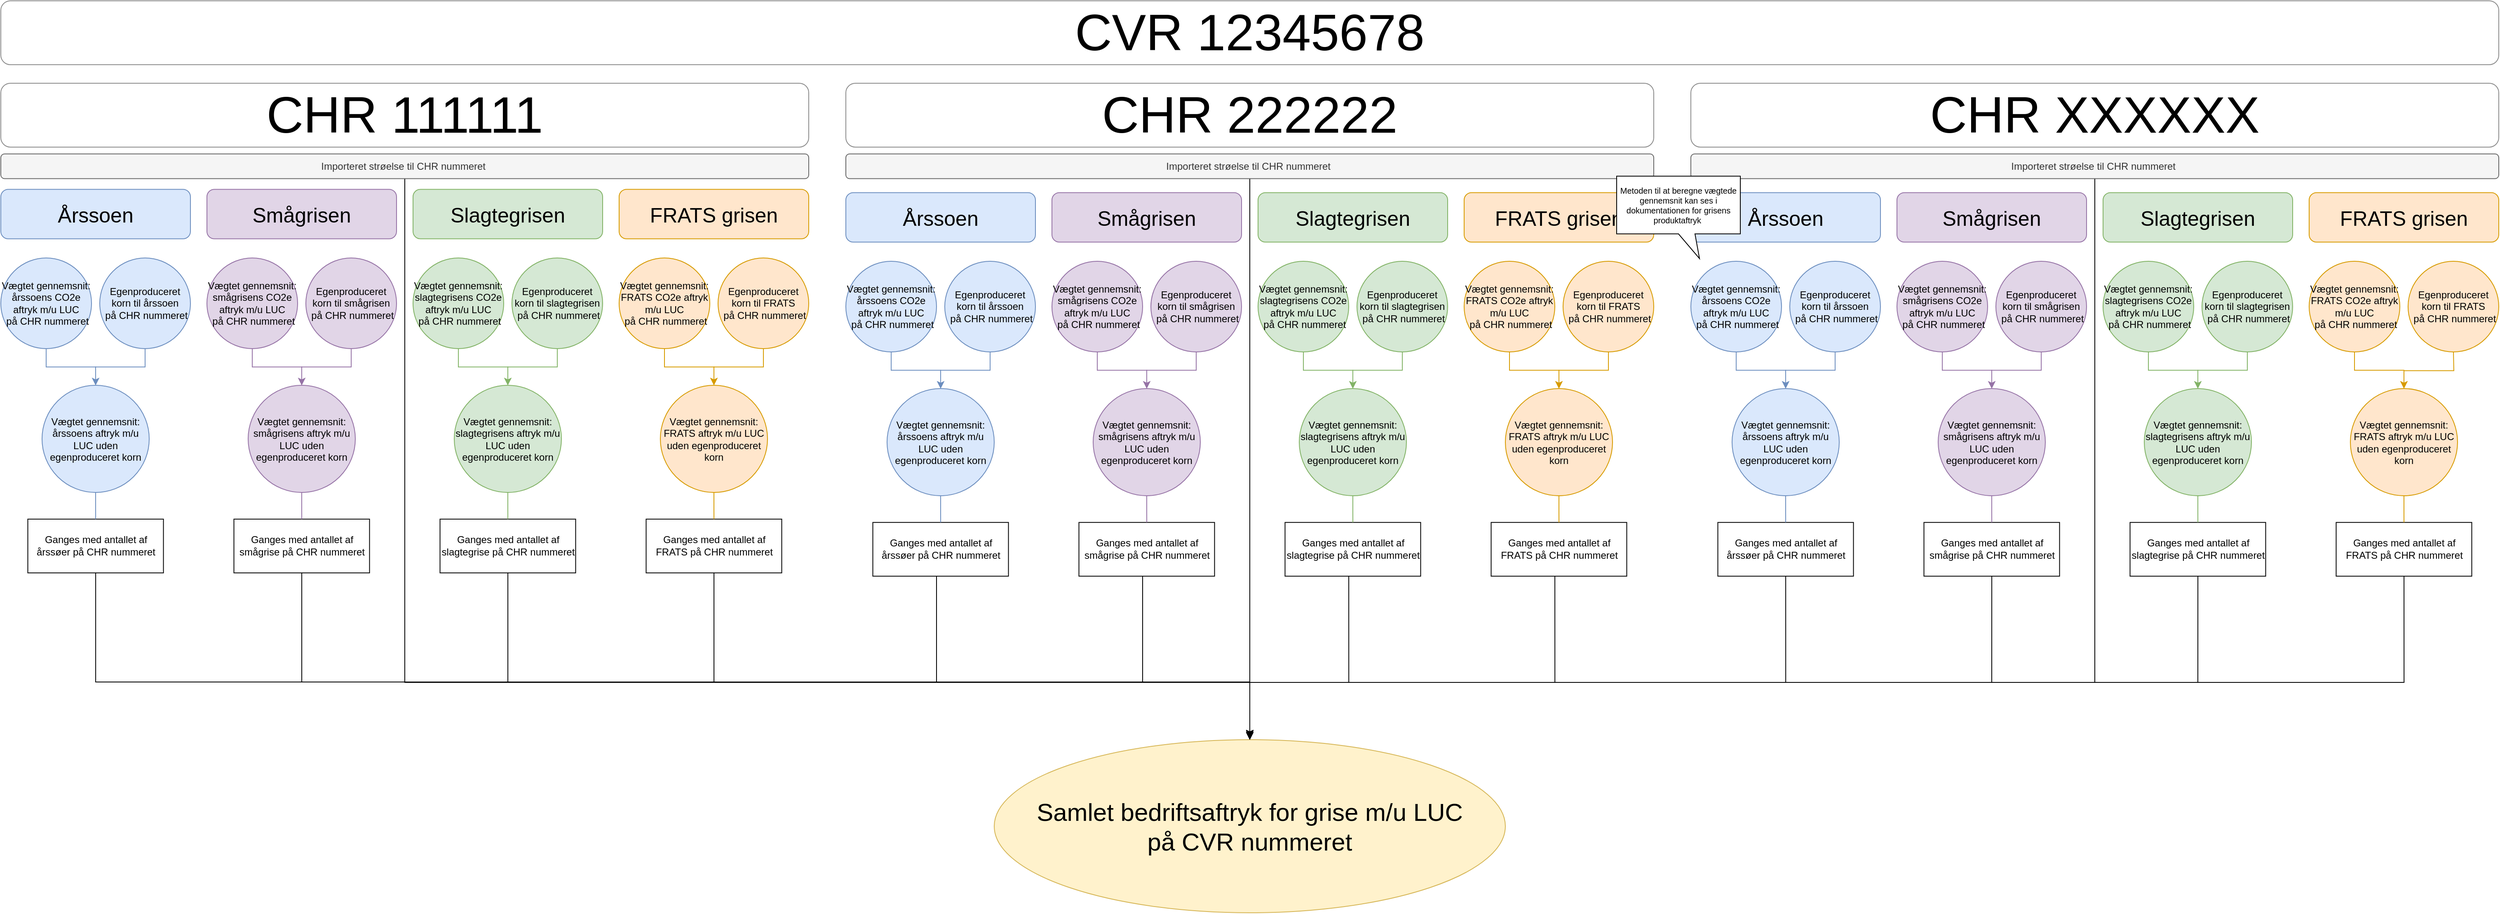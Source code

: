 <mxfile version="20.8.14" type="github">
  <diagram id="GUWWXrYv7TFzIVzRqDlY" name="Page-1">
    <mxGraphModel dx="1356" dy="1568" grid="1" gridSize="10" guides="1" tooltips="1" connect="1" arrows="1" fold="1" page="1" pageScale="1" pageWidth="827" pageHeight="1169" math="0" shadow="0">
      <root>
        <mxCell id="0" />
        <mxCell id="1" parent="0" />
        <mxCell id="mpOMUe2CQrQYa7WsvBK0-504" style="edgeStyle=orthogonalEdgeStyle;rounded=0;orthogonalLoop=1;jettySize=auto;html=1;fontSize=12;endArrow=classic;endFill=1;" parent="1" source="A_WAUtJpo3-AmnUpiRZP-756" target="A_WAUtJpo3-AmnUpiRZP-764" edge="1">
          <mxGeometry relative="1" as="geometry">
            <Array as="points">
              <mxPoint x="2755" y="886.5" />
              <mxPoint x="4155" y="886.5" />
            </Array>
          </mxGeometry>
        </mxCell>
        <mxCell id="A_WAUtJpo3-AmnUpiRZP-756" value="Ganges med antallet af årssøer på CHR nummeret" style="rounded=0;whiteSpace=wrap;shadow=0;glass=0;sketch=0;strokeColor=#000000;fontSize=12;fillColor=#FFFFFF;" parent="1" vertex="1">
          <mxGeometry x="2672.75" y="688.87" width="164.5" height="65.25" as="geometry" />
        </mxCell>
        <mxCell id="A_WAUtJpo3-AmnUpiRZP-764" value="Samlet bedriftsaftryk for grise m/u LUC&lt;br style=&quot;font-size: 30px;&quot;&gt;på CVR nummeret" style="ellipse;whiteSpace=wrap;html=1;fontSize=30;fillColor=#fff2cc;strokeColor=#d6b656;" parent="1" vertex="1">
          <mxGeometry x="3845" y="956.5" width="620" height="210" as="geometry" />
        </mxCell>
        <mxCell id="mpOMUe2CQrQYa7WsvBK0-1" value="CHR 111111" style="rounded=1;whiteSpace=wrap;html=1;shadow=0;glass=0;sketch=0;strokeColor=#808080;fontSize=62;fillColor=default;gradientColor=none;rotation=0;opacity=90;" parent="1" vertex="1">
          <mxGeometry x="2640" y="160" width="980" height="77.5" as="geometry" />
        </mxCell>
        <mxCell id="mpOMUe2CQrQYa7WsvBK0-135" value="CVR 12345678" style="rounded=1;whiteSpace=wrap;html=1;shadow=0;glass=0;sketch=0;strokeColor=#808080;fontSize=62;fillColor=default;gradientColor=none;rotation=0;opacity=90;" parent="1" vertex="1">
          <mxGeometry x="2640" y="60" width="3030" height="77.5" as="geometry" />
        </mxCell>
        <mxCell id="mpOMUe2CQrQYa7WsvBK0-138" value="Årssoen" style="rounded=1;whiteSpace=wrap;html=1;fillColor=#dae8fc;fontSize=25;strokeColor=#6c8ebf;" parent="1" vertex="1">
          <mxGeometry x="2640" y="288.75" width="230" height="60" as="geometry" />
        </mxCell>
        <mxCell id="mpOMUe2CQrQYa7WsvBK0-407" style="edgeStyle=orthogonalEdgeStyle;rounded=0;orthogonalLoop=1;jettySize=auto;html=1;fontSize=12;endArrow=classic;endFill=1;fillColor=#dae8fc;strokeColor=#6c8ebf;" parent="1" source="mpOMUe2CQrQYa7WsvBK0-353" target="mpOMUe2CQrQYa7WsvBK0-405" edge="1">
          <mxGeometry relative="1" as="geometry" />
        </mxCell>
        <mxCell id="mpOMUe2CQrQYa7WsvBK0-353" value="Vægtet gennemsnit: årssoens CO2e aftryk m/u LUC&lt;br&gt;&amp;nbsp;på CHR nummeret" style="ellipse;whiteSpace=wrap;html=1;aspect=fixed;shadow=0;fontFamily=Helvetica;fontSize=12;align=center;strokeColor=#6c8ebf;fillColor=#dae8fc;sketch=0;" parent="1" vertex="1">
          <mxGeometry x="2640" y="372" width="110" height="110" as="geometry" />
        </mxCell>
        <mxCell id="mpOMUe2CQrQYa7WsvBK0-406" style="edgeStyle=orthogonalEdgeStyle;rounded=0;orthogonalLoop=1;jettySize=auto;html=1;fontSize=12;endArrow=classic;endFill=1;fillColor=#dae8fc;strokeColor=#6c8ebf;" parent="1" source="mpOMUe2CQrQYa7WsvBK0-357" target="mpOMUe2CQrQYa7WsvBK0-405" edge="1">
          <mxGeometry relative="1" as="geometry" />
        </mxCell>
        <mxCell id="mpOMUe2CQrQYa7WsvBK0-357" value="Egenproduceret korn til årssoen&lt;br&gt;&amp;nbsp;på CHR nummeret" style="ellipse;whiteSpace=wrap;html=1;aspect=fixed;shadow=0;fontFamily=Helvetica;fontSize=12;align=center;strokeColor=#6c8ebf;fillColor=#dae8fc;sketch=0;" parent="1" vertex="1">
          <mxGeometry x="2760" y="372" width="110" height="110" as="geometry" />
        </mxCell>
        <mxCell id="mpOMUe2CQrQYa7WsvBK0-408" style="edgeStyle=orthogonalEdgeStyle;rounded=0;orthogonalLoop=1;jettySize=auto;html=1;fontSize=12;endArrow=none;endFill=0;fillColor=#dae8fc;strokeColor=#6c8ebf;" parent="1" source="mpOMUe2CQrQYa7WsvBK0-405" target="A_WAUtJpo3-AmnUpiRZP-756" edge="1">
          <mxGeometry relative="1" as="geometry" />
        </mxCell>
        <mxCell id="mpOMUe2CQrQYa7WsvBK0-405" value="Vægtet gennemsnit: årssoens aftryk m/u LUC uden egenproduceret korn" style="ellipse;whiteSpace=wrap;html=1;aspect=fixed;shadow=0;fontFamily=Helvetica;fontSize=12;align=center;strokeColor=#6c8ebf;fillColor=#dae8fc;sketch=0;" parent="1" vertex="1">
          <mxGeometry x="2690" y="526.5" width="130" height="130" as="geometry" />
        </mxCell>
        <mxCell id="mpOMUe2CQrQYa7WsvBK0-503" style="edgeStyle=orthogonalEdgeStyle;rounded=0;orthogonalLoop=1;jettySize=auto;html=1;fontSize=12;endArrow=classic;endFill=1;" parent="1" source="mpOMUe2CQrQYa7WsvBK0-412" target="A_WAUtJpo3-AmnUpiRZP-764" edge="1">
          <mxGeometry relative="1" as="geometry">
            <Array as="points">
              <mxPoint x="3005" y="886.5" />
              <mxPoint x="4155" y="886.5" />
            </Array>
          </mxGeometry>
        </mxCell>
        <mxCell id="mpOMUe2CQrQYa7WsvBK0-412" value="Ganges med antallet af smågrise på CHR nummeret" style="rounded=0;whiteSpace=wrap;shadow=0;glass=0;sketch=0;strokeColor=#000000;fontSize=12;fillColor=#FFFFFF;" parent="1" vertex="1">
          <mxGeometry x="2922.75" y="688.87" width="164.5" height="65.25" as="geometry" />
        </mxCell>
        <mxCell id="mpOMUe2CQrQYa7WsvBK0-413" value="Smågrisen" style="rounded=1;whiteSpace=wrap;html=1;fillColor=#e1d5e7;fontSize=25;strokeColor=#9673a6;" parent="1" vertex="1">
          <mxGeometry x="2890" y="288.75" width="230" height="60" as="geometry" />
        </mxCell>
        <mxCell id="mpOMUe2CQrQYa7WsvBK0-414" style="edgeStyle=orthogonalEdgeStyle;rounded=0;orthogonalLoop=1;jettySize=auto;html=1;fontSize=12;endArrow=classic;endFill=1;fillColor=#e1d5e7;strokeColor=#9673a6;" parent="1" source="mpOMUe2CQrQYa7WsvBK0-415" target="mpOMUe2CQrQYa7WsvBK0-419" edge="1">
          <mxGeometry relative="1" as="geometry" />
        </mxCell>
        <mxCell id="mpOMUe2CQrQYa7WsvBK0-415" value="Vægtet gennemsnit: smågrisens CO2e aftryk m/u LUC&lt;br&gt;&amp;nbsp;på CHR nummeret" style="ellipse;whiteSpace=wrap;html=1;aspect=fixed;shadow=0;fontFamily=Helvetica;fontSize=12;align=center;strokeColor=#9673a6;fillColor=#e1d5e7;sketch=0;" parent="1" vertex="1">
          <mxGeometry x="2890" y="372" width="110" height="110" as="geometry" />
        </mxCell>
        <mxCell id="mpOMUe2CQrQYa7WsvBK0-416" style="edgeStyle=orthogonalEdgeStyle;rounded=0;orthogonalLoop=1;jettySize=auto;html=1;fontSize=12;endArrow=classic;endFill=1;fillColor=#e1d5e7;strokeColor=#9673a6;" parent="1" source="mpOMUe2CQrQYa7WsvBK0-417" target="mpOMUe2CQrQYa7WsvBK0-419" edge="1">
          <mxGeometry relative="1" as="geometry" />
        </mxCell>
        <mxCell id="mpOMUe2CQrQYa7WsvBK0-417" value="Egenproduceret korn til smågrisen&lt;br&gt;&amp;nbsp;på CHR nummeret" style="ellipse;whiteSpace=wrap;html=1;aspect=fixed;shadow=0;fontFamily=Helvetica;fontSize=12;align=center;strokeColor=#9673a6;fillColor=#e1d5e7;sketch=0;" parent="1" vertex="1">
          <mxGeometry x="3010" y="372" width="110" height="110" as="geometry" />
        </mxCell>
        <mxCell id="mpOMUe2CQrQYa7WsvBK0-418" style="edgeStyle=orthogonalEdgeStyle;rounded=0;orthogonalLoop=1;jettySize=auto;html=1;fontSize=12;endArrow=none;endFill=0;fillColor=#e1d5e7;strokeColor=#9673a6;" parent="1" source="mpOMUe2CQrQYa7WsvBK0-419" target="mpOMUe2CQrQYa7WsvBK0-412" edge="1">
          <mxGeometry relative="1" as="geometry" />
        </mxCell>
        <mxCell id="mpOMUe2CQrQYa7WsvBK0-419" value="Vægtet gennemsnit: smågrisens aftryk m/u LUC uden egenproduceret korn" style="ellipse;whiteSpace=wrap;html=1;aspect=fixed;shadow=0;fontFamily=Helvetica;fontSize=12;align=center;strokeColor=#9673a6;fillColor=#e1d5e7;sketch=0;" parent="1" vertex="1">
          <mxGeometry x="2940" y="526.5" width="130" height="130" as="geometry" />
        </mxCell>
        <mxCell id="mpOMUe2CQrQYa7WsvBK0-505" style="edgeStyle=orthogonalEdgeStyle;rounded=0;orthogonalLoop=1;jettySize=auto;html=1;fontSize=12;endArrow=classic;endFill=1;" parent="1" source="mpOMUe2CQrQYa7WsvBK0-420" target="A_WAUtJpo3-AmnUpiRZP-764" edge="1">
          <mxGeometry relative="1" as="geometry">
            <Array as="points">
              <mxPoint x="3255" y="886.5" />
              <mxPoint x="4155" y="886.5" />
            </Array>
          </mxGeometry>
        </mxCell>
        <mxCell id="mpOMUe2CQrQYa7WsvBK0-420" value="Ganges med antallet af slagtegrise på CHR nummeret" style="rounded=0;whiteSpace=wrap;shadow=0;glass=0;sketch=0;strokeColor=#000000;fontSize=12;fillColor=#FFFFFF;" parent="1" vertex="1">
          <mxGeometry x="3172.75" y="688.87" width="164.5" height="65.25" as="geometry" />
        </mxCell>
        <mxCell id="mpOMUe2CQrQYa7WsvBK0-421" value="Slagtegrisen" style="rounded=1;whiteSpace=wrap;html=1;fillColor=#d5e8d4;fontSize=25;strokeColor=#82b366;" parent="1" vertex="1">
          <mxGeometry x="3140" y="288.75" width="230" height="60" as="geometry" />
        </mxCell>
        <mxCell id="mpOMUe2CQrQYa7WsvBK0-422" style="edgeStyle=orthogonalEdgeStyle;rounded=0;orthogonalLoop=1;jettySize=auto;html=1;fontSize=12;endArrow=classic;endFill=1;fillColor=#d5e8d4;strokeColor=#82b366;" parent="1" source="mpOMUe2CQrQYa7WsvBK0-423" target="mpOMUe2CQrQYa7WsvBK0-427" edge="1">
          <mxGeometry relative="1" as="geometry" />
        </mxCell>
        <mxCell id="mpOMUe2CQrQYa7WsvBK0-423" value="Vægtet gennemsnit: slagtegrisens CO2e aftryk m/u LUC&lt;br&gt;&amp;nbsp;på CHR nummeret" style="ellipse;whiteSpace=wrap;html=1;aspect=fixed;shadow=0;fontFamily=Helvetica;fontSize=12;align=center;strokeColor=#82b366;fillColor=#d5e8d4;sketch=0;" parent="1" vertex="1">
          <mxGeometry x="3140" y="372" width="110" height="110" as="geometry" />
        </mxCell>
        <mxCell id="mpOMUe2CQrQYa7WsvBK0-424" style="edgeStyle=orthogonalEdgeStyle;rounded=0;orthogonalLoop=1;jettySize=auto;html=1;fontSize=12;endArrow=classic;endFill=1;fillColor=#d5e8d4;strokeColor=#82b366;" parent="1" source="mpOMUe2CQrQYa7WsvBK0-425" target="mpOMUe2CQrQYa7WsvBK0-427" edge="1">
          <mxGeometry relative="1" as="geometry" />
        </mxCell>
        <mxCell id="mpOMUe2CQrQYa7WsvBK0-425" value="Egenproduceret korn til slagtegrisen&lt;br&gt;&amp;nbsp;på CHR nummeret" style="ellipse;whiteSpace=wrap;html=1;aspect=fixed;shadow=0;fontFamily=Helvetica;fontSize=12;align=center;strokeColor=#82b366;fillColor=#d5e8d4;sketch=0;" parent="1" vertex="1">
          <mxGeometry x="3260" y="372" width="110" height="110" as="geometry" />
        </mxCell>
        <mxCell id="mpOMUe2CQrQYa7WsvBK0-426" style="edgeStyle=orthogonalEdgeStyle;rounded=0;orthogonalLoop=1;jettySize=auto;html=1;fontSize=12;endArrow=none;endFill=0;fillColor=#d5e8d4;strokeColor=#82b366;" parent="1" source="mpOMUe2CQrQYa7WsvBK0-427" target="mpOMUe2CQrQYa7WsvBK0-420" edge="1">
          <mxGeometry relative="1" as="geometry" />
        </mxCell>
        <mxCell id="mpOMUe2CQrQYa7WsvBK0-427" value="Vægtet gennemsnit: slagtegrisens aftryk m/u LUC uden egenproduceret korn" style="ellipse;whiteSpace=wrap;html=1;aspect=fixed;shadow=0;fontFamily=Helvetica;fontSize=12;align=center;strokeColor=#82b366;fillColor=#d5e8d4;sketch=0;" parent="1" vertex="1">
          <mxGeometry x="3190" y="526.5" width="130" height="130" as="geometry" />
        </mxCell>
        <mxCell id="mpOMUe2CQrQYa7WsvBK0-506" style="edgeStyle=orthogonalEdgeStyle;rounded=0;orthogonalLoop=1;jettySize=auto;html=1;fontSize=12;endArrow=classic;endFill=1;" parent="1" source="mpOMUe2CQrQYa7WsvBK0-428" target="A_WAUtJpo3-AmnUpiRZP-764" edge="1">
          <mxGeometry relative="1" as="geometry">
            <Array as="points">
              <mxPoint x="3505" y="886.5" />
              <mxPoint x="4155" y="886.5" />
            </Array>
          </mxGeometry>
        </mxCell>
        <mxCell id="mpOMUe2CQrQYa7WsvBK0-428" value="Ganges med antallet af FRATS på CHR nummeret" style="rounded=0;whiteSpace=wrap;shadow=0;glass=0;sketch=0;strokeColor=#000000;fontSize=12;fillColor=#FFFFFF;" parent="1" vertex="1">
          <mxGeometry x="3422.75" y="688.87" width="164.5" height="65.25" as="geometry" />
        </mxCell>
        <mxCell id="mpOMUe2CQrQYa7WsvBK0-429" value="FRATS grisen" style="rounded=1;whiteSpace=wrap;html=1;fillColor=#ffe6cc;fontSize=25;strokeColor=#d79b00;" parent="1" vertex="1">
          <mxGeometry x="3390" y="288.75" width="230" height="60" as="geometry" />
        </mxCell>
        <mxCell id="mpOMUe2CQrQYa7WsvBK0-430" style="edgeStyle=orthogonalEdgeStyle;rounded=0;orthogonalLoop=1;jettySize=auto;html=1;fontSize=12;endArrow=classic;endFill=1;fillColor=#ffe6cc;strokeColor=#d79b00;" parent="1" source="mpOMUe2CQrQYa7WsvBK0-431" target="mpOMUe2CQrQYa7WsvBK0-435" edge="1">
          <mxGeometry relative="1" as="geometry" />
        </mxCell>
        <mxCell id="mpOMUe2CQrQYa7WsvBK0-431" value="Vægtet gennemsnit: FRATS CO2e aftryk m/u LUC&lt;br&gt;&amp;nbsp;på CHR nummeret" style="ellipse;whiteSpace=wrap;html=1;aspect=fixed;shadow=0;fontFamily=Helvetica;fontSize=12;align=center;strokeColor=#d79b00;fillColor=#ffe6cc;sketch=0;" parent="1" vertex="1">
          <mxGeometry x="3390" y="372" width="110" height="110" as="geometry" />
        </mxCell>
        <mxCell id="mpOMUe2CQrQYa7WsvBK0-432" style="edgeStyle=orthogonalEdgeStyle;rounded=0;orthogonalLoop=1;jettySize=auto;html=1;fontSize=12;endArrow=classic;endFill=1;fillColor=#ffe6cc;strokeColor=#d79b00;" parent="1" source="mpOMUe2CQrQYa7WsvBK0-433" target="mpOMUe2CQrQYa7WsvBK0-435" edge="1">
          <mxGeometry relative="1" as="geometry" />
        </mxCell>
        <mxCell id="mpOMUe2CQrQYa7WsvBK0-433" value="Egenproduceret korn til FRATS&lt;br&gt;&amp;nbsp;på CHR nummeret" style="ellipse;whiteSpace=wrap;html=1;aspect=fixed;shadow=0;fontFamily=Helvetica;fontSize=12;align=center;strokeColor=#d79b00;fillColor=#ffe6cc;sketch=0;" parent="1" vertex="1">
          <mxGeometry x="3510" y="372" width="110" height="110" as="geometry" />
        </mxCell>
        <mxCell id="mpOMUe2CQrQYa7WsvBK0-434" style="edgeStyle=orthogonalEdgeStyle;rounded=0;orthogonalLoop=1;jettySize=auto;html=1;fontSize=12;endArrow=none;endFill=0;fillColor=#ffe6cc;strokeColor=#d79b00;" parent="1" source="mpOMUe2CQrQYa7WsvBK0-435" target="mpOMUe2CQrQYa7WsvBK0-428" edge="1">
          <mxGeometry relative="1" as="geometry" />
        </mxCell>
        <mxCell id="mpOMUe2CQrQYa7WsvBK0-435" value="Vægtet gennemsnit: FRATS aftryk m/u LUC uden egenproduceret korn" style="ellipse;whiteSpace=wrap;html=1;aspect=fixed;shadow=0;fontFamily=Helvetica;fontSize=12;align=center;strokeColor=#d79b00;fillColor=#ffe6cc;sketch=0;" parent="1" vertex="1">
          <mxGeometry x="3440" y="526.5" width="130" height="130" as="geometry" />
        </mxCell>
        <mxCell id="mpOMUe2CQrQYa7WsvBK0-507" style="edgeStyle=orthogonalEdgeStyle;rounded=0;orthogonalLoop=1;jettySize=auto;html=1;fontSize=12;endArrow=classic;endFill=1;" parent="1" source="mpOMUe2CQrQYa7WsvBK0-436" target="A_WAUtJpo3-AmnUpiRZP-764" edge="1">
          <mxGeometry relative="1" as="geometry">
            <Array as="points">
              <mxPoint x="3775" y="886.5" />
              <mxPoint x="4155" y="886.5" />
            </Array>
          </mxGeometry>
        </mxCell>
        <mxCell id="mpOMUe2CQrQYa7WsvBK0-436" value="Ganges med antallet af årssøer på CHR nummeret" style="rounded=0;whiteSpace=wrap;shadow=0;glass=0;sketch=0;strokeColor=#000000;fontSize=12;fillColor=#FFFFFF;" parent="1" vertex="1">
          <mxGeometry x="3697.75" y="692.87" width="164.5" height="65.25" as="geometry" />
        </mxCell>
        <mxCell id="mpOMUe2CQrQYa7WsvBK0-437" value="CHR 222222" style="rounded=1;whiteSpace=wrap;html=1;shadow=0;glass=0;sketch=0;strokeColor=#808080;fontSize=62;fillColor=default;gradientColor=none;rotation=0;opacity=90;" parent="1" vertex="1">
          <mxGeometry x="3665" y="160" width="980" height="77.5" as="geometry" />
        </mxCell>
        <mxCell id="mpOMUe2CQrQYa7WsvBK0-438" value="Årssoen" style="rounded=1;whiteSpace=wrap;html=1;fillColor=#dae8fc;fontSize=25;strokeColor=#6c8ebf;" parent="1" vertex="1">
          <mxGeometry x="3665" y="292.75" width="230" height="60" as="geometry" />
        </mxCell>
        <mxCell id="mpOMUe2CQrQYa7WsvBK0-439" style="edgeStyle=orthogonalEdgeStyle;rounded=0;orthogonalLoop=1;jettySize=auto;html=1;fontSize=12;endArrow=classic;endFill=1;fillColor=#dae8fc;strokeColor=#6c8ebf;" parent="1" source="mpOMUe2CQrQYa7WsvBK0-440" target="mpOMUe2CQrQYa7WsvBK0-444" edge="1">
          <mxGeometry relative="1" as="geometry" />
        </mxCell>
        <mxCell id="mpOMUe2CQrQYa7WsvBK0-440" value="Vægtet gennemsnit: årssoens CO2e aftryk m/u LUC&lt;br&gt;&amp;nbsp;på CHR nummeret" style="ellipse;whiteSpace=wrap;html=1;aspect=fixed;shadow=0;fontFamily=Helvetica;fontSize=12;align=center;strokeColor=#6c8ebf;fillColor=#dae8fc;sketch=0;" parent="1" vertex="1">
          <mxGeometry x="3665" y="376" width="110" height="110" as="geometry" />
        </mxCell>
        <mxCell id="mpOMUe2CQrQYa7WsvBK0-441" style="edgeStyle=orthogonalEdgeStyle;rounded=0;orthogonalLoop=1;jettySize=auto;html=1;fontSize=12;endArrow=classic;endFill=1;fillColor=#dae8fc;strokeColor=#6c8ebf;" parent="1" source="mpOMUe2CQrQYa7WsvBK0-442" target="mpOMUe2CQrQYa7WsvBK0-444" edge="1">
          <mxGeometry relative="1" as="geometry" />
        </mxCell>
        <mxCell id="mpOMUe2CQrQYa7WsvBK0-442" value="Egenproduceret korn til årssoen&lt;br&gt;&amp;nbsp;på CHR nummeret" style="ellipse;whiteSpace=wrap;html=1;aspect=fixed;shadow=0;fontFamily=Helvetica;fontSize=12;align=center;strokeColor=#6c8ebf;fillColor=#dae8fc;sketch=0;" parent="1" vertex="1">
          <mxGeometry x="3785" y="376" width="110" height="110" as="geometry" />
        </mxCell>
        <mxCell id="mpOMUe2CQrQYa7WsvBK0-443" style="edgeStyle=orthogonalEdgeStyle;rounded=0;orthogonalLoop=1;jettySize=auto;html=1;fontSize=12;endArrow=none;endFill=0;fillColor=#dae8fc;strokeColor=#6c8ebf;" parent="1" source="mpOMUe2CQrQYa7WsvBK0-444" target="mpOMUe2CQrQYa7WsvBK0-436" edge="1">
          <mxGeometry relative="1" as="geometry" />
        </mxCell>
        <mxCell id="mpOMUe2CQrQYa7WsvBK0-444" value="Vægtet gennemsnit: årssoens aftryk m/u LUC uden egenproduceret korn" style="ellipse;whiteSpace=wrap;html=1;aspect=fixed;shadow=0;fontFamily=Helvetica;fontSize=12;align=center;strokeColor=#6c8ebf;fillColor=#dae8fc;sketch=0;" parent="1" vertex="1">
          <mxGeometry x="3715" y="530.5" width="130" height="130" as="geometry" />
        </mxCell>
        <mxCell id="mpOMUe2CQrQYa7WsvBK0-508" style="edgeStyle=orthogonalEdgeStyle;rounded=0;orthogonalLoop=1;jettySize=auto;html=1;fontSize=12;endArrow=classic;endFill=1;" parent="1" source="mpOMUe2CQrQYa7WsvBK0-445" target="A_WAUtJpo3-AmnUpiRZP-764" edge="1">
          <mxGeometry relative="1" as="geometry">
            <Array as="points">
              <mxPoint x="4025" y="886.5" />
              <mxPoint x="4155" y="886.5" />
            </Array>
          </mxGeometry>
        </mxCell>
        <mxCell id="mpOMUe2CQrQYa7WsvBK0-445" value="Ganges med antallet af smågrise på CHR nummeret" style="rounded=0;whiteSpace=wrap;shadow=0;glass=0;sketch=0;strokeColor=#000000;fontSize=12;fillColor=#FFFFFF;" parent="1" vertex="1">
          <mxGeometry x="3947.75" y="692.87" width="164.5" height="65.25" as="geometry" />
        </mxCell>
        <mxCell id="mpOMUe2CQrQYa7WsvBK0-446" value="Smågrisen" style="rounded=1;whiteSpace=wrap;html=1;fillColor=#e1d5e7;fontSize=25;strokeColor=#9673a6;" parent="1" vertex="1">
          <mxGeometry x="3915" y="292.75" width="230" height="60" as="geometry" />
        </mxCell>
        <mxCell id="mpOMUe2CQrQYa7WsvBK0-447" style="edgeStyle=orthogonalEdgeStyle;rounded=0;orthogonalLoop=1;jettySize=auto;html=1;fontSize=12;endArrow=classic;endFill=1;fillColor=#e1d5e7;strokeColor=#9673a6;" parent="1" source="mpOMUe2CQrQYa7WsvBK0-448" target="mpOMUe2CQrQYa7WsvBK0-452" edge="1">
          <mxGeometry relative="1" as="geometry" />
        </mxCell>
        <mxCell id="mpOMUe2CQrQYa7WsvBK0-448" value="Vægtet gennemsnit: smågrisens CO2e aftryk m/u LUC&lt;br&gt;&amp;nbsp;på CHR nummeret" style="ellipse;whiteSpace=wrap;html=1;aspect=fixed;shadow=0;fontFamily=Helvetica;fontSize=12;align=center;strokeColor=#9673a6;fillColor=#e1d5e7;sketch=0;" parent="1" vertex="1">
          <mxGeometry x="3915" y="376" width="110" height="110" as="geometry" />
        </mxCell>
        <mxCell id="mpOMUe2CQrQYa7WsvBK0-449" style="edgeStyle=orthogonalEdgeStyle;rounded=0;orthogonalLoop=1;jettySize=auto;html=1;fontSize=12;endArrow=classic;endFill=1;fillColor=#e1d5e7;strokeColor=#9673a6;" parent="1" source="mpOMUe2CQrQYa7WsvBK0-450" target="mpOMUe2CQrQYa7WsvBK0-452" edge="1">
          <mxGeometry relative="1" as="geometry" />
        </mxCell>
        <mxCell id="mpOMUe2CQrQYa7WsvBK0-450" value="Egenproduceret korn til smågrisen&lt;br&gt;&amp;nbsp;på CHR nummeret" style="ellipse;whiteSpace=wrap;html=1;aspect=fixed;shadow=0;fontFamily=Helvetica;fontSize=12;align=center;strokeColor=#9673a6;fillColor=#e1d5e7;sketch=0;" parent="1" vertex="1">
          <mxGeometry x="4035" y="376" width="110" height="110" as="geometry" />
        </mxCell>
        <mxCell id="mpOMUe2CQrQYa7WsvBK0-451" style="edgeStyle=orthogonalEdgeStyle;rounded=0;orthogonalLoop=1;jettySize=auto;html=1;fontSize=12;endArrow=none;endFill=0;fillColor=#e1d5e7;strokeColor=#9673a6;" parent="1" source="mpOMUe2CQrQYa7WsvBK0-452" target="mpOMUe2CQrQYa7WsvBK0-445" edge="1">
          <mxGeometry relative="1" as="geometry" />
        </mxCell>
        <mxCell id="mpOMUe2CQrQYa7WsvBK0-452" value="Vægtet gennemsnit: smågrisens aftryk m/u LUC uden egenproduceret korn" style="ellipse;whiteSpace=wrap;html=1;aspect=fixed;shadow=0;fontFamily=Helvetica;fontSize=12;align=center;strokeColor=#9673a6;fillColor=#e1d5e7;sketch=0;" parent="1" vertex="1">
          <mxGeometry x="3965" y="530.5" width="130" height="130" as="geometry" />
        </mxCell>
        <mxCell id="mpOMUe2CQrQYa7WsvBK0-509" style="edgeStyle=orthogonalEdgeStyle;rounded=0;orthogonalLoop=1;jettySize=auto;html=1;fontSize=12;endArrow=classic;endFill=1;" parent="1" edge="1">
          <mxGeometry relative="1" as="geometry">
            <mxPoint x="4275.053" y="756.12" as="sourcePoint" />
            <mxPoint x="4155" y="954.5" as="targetPoint" />
            <Array as="points">
              <mxPoint x="4275" y="887" />
              <mxPoint x="4155" y="887" />
            </Array>
          </mxGeometry>
        </mxCell>
        <mxCell id="mpOMUe2CQrQYa7WsvBK0-453" value="Ganges med antallet af slagtegrise på CHR nummeret" style="rounded=0;whiteSpace=wrap;shadow=0;glass=0;sketch=0;strokeColor=#000000;fontSize=12;fillColor=#FFFFFF;" parent="1" vertex="1">
          <mxGeometry x="4197.75" y="692.87" width="164.5" height="65.25" as="geometry" />
        </mxCell>
        <mxCell id="mpOMUe2CQrQYa7WsvBK0-454" value="Slagtegrisen" style="rounded=1;whiteSpace=wrap;html=1;fillColor=#d5e8d4;fontSize=25;strokeColor=#82b366;" parent="1" vertex="1">
          <mxGeometry x="4165" y="292.75" width="230" height="60" as="geometry" />
        </mxCell>
        <mxCell id="mpOMUe2CQrQYa7WsvBK0-455" style="edgeStyle=orthogonalEdgeStyle;rounded=0;orthogonalLoop=1;jettySize=auto;html=1;fontSize=12;endArrow=classic;endFill=1;fillColor=#d5e8d4;strokeColor=#82b366;" parent="1" source="mpOMUe2CQrQYa7WsvBK0-456" target="mpOMUe2CQrQYa7WsvBK0-460" edge="1">
          <mxGeometry relative="1" as="geometry" />
        </mxCell>
        <mxCell id="mpOMUe2CQrQYa7WsvBK0-456" value="Vægtet gennemsnit: slagtegrisens CO2e aftryk m/u LUC&lt;br&gt;&amp;nbsp;på CHR nummeret" style="ellipse;whiteSpace=wrap;html=1;aspect=fixed;shadow=0;fontFamily=Helvetica;fontSize=12;align=center;strokeColor=#82b366;fillColor=#d5e8d4;sketch=0;" parent="1" vertex="1">
          <mxGeometry x="4165" y="376" width="110" height="110" as="geometry" />
        </mxCell>
        <mxCell id="mpOMUe2CQrQYa7WsvBK0-457" style="edgeStyle=orthogonalEdgeStyle;rounded=0;orthogonalLoop=1;jettySize=auto;html=1;fontSize=12;endArrow=classic;endFill=1;fillColor=#d5e8d4;strokeColor=#82b366;" parent="1" source="mpOMUe2CQrQYa7WsvBK0-458" target="mpOMUe2CQrQYa7WsvBK0-460" edge="1">
          <mxGeometry relative="1" as="geometry" />
        </mxCell>
        <mxCell id="mpOMUe2CQrQYa7WsvBK0-458" value="Egenproduceret korn til slagtegrisen&lt;br&gt;&amp;nbsp;på CHR nummeret" style="ellipse;whiteSpace=wrap;html=1;aspect=fixed;shadow=0;fontFamily=Helvetica;fontSize=12;align=center;strokeColor=#82b366;fillColor=#d5e8d4;sketch=0;" parent="1" vertex="1">
          <mxGeometry x="4285" y="376" width="110" height="110" as="geometry" />
        </mxCell>
        <mxCell id="mpOMUe2CQrQYa7WsvBK0-459" style="edgeStyle=orthogonalEdgeStyle;rounded=0;orthogonalLoop=1;jettySize=auto;html=1;fontSize=12;endArrow=none;endFill=0;fillColor=#d5e8d4;strokeColor=#82b366;" parent="1" source="mpOMUe2CQrQYa7WsvBK0-460" target="mpOMUe2CQrQYa7WsvBK0-453" edge="1">
          <mxGeometry relative="1" as="geometry" />
        </mxCell>
        <mxCell id="mpOMUe2CQrQYa7WsvBK0-460" value="Vægtet gennemsnit: slagtegrisens aftryk m/u LUC uden egenproduceret korn" style="ellipse;whiteSpace=wrap;html=1;aspect=fixed;shadow=0;fontFamily=Helvetica;fontSize=12;align=center;strokeColor=#82b366;fillColor=#d5e8d4;sketch=0;" parent="1" vertex="1">
          <mxGeometry x="4215" y="530.5" width="130" height="130" as="geometry" />
        </mxCell>
        <mxCell id="mpOMUe2CQrQYa7WsvBK0-510" style="edgeStyle=orthogonalEdgeStyle;rounded=0;orthogonalLoop=1;jettySize=auto;html=1;fontSize=12;endArrow=classic;endFill=1;" parent="1" edge="1">
          <mxGeometry relative="1" as="geometry">
            <mxPoint x="4525.053" y="756.12" as="sourcePoint" />
            <mxPoint x="4155" y="954.5" as="targetPoint" />
            <Array as="points">
              <mxPoint x="4525" y="887" />
              <mxPoint x="4155" y="887" />
            </Array>
          </mxGeometry>
        </mxCell>
        <mxCell id="mpOMUe2CQrQYa7WsvBK0-461" value="Ganges med antallet af FRATS på CHR nummeret" style="rounded=0;whiteSpace=wrap;shadow=0;glass=0;sketch=0;strokeColor=#000000;fontSize=12;fillColor=#FFFFFF;" parent="1" vertex="1">
          <mxGeometry x="4447.75" y="692.87" width="164.5" height="65.25" as="geometry" />
        </mxCell>
        <mxCell id="mpOMUe2CQrQYa7WsvBK0-462" value="FRATS grisen" style="rounded=1;whiteSpace=wrap;html=1;fillColor=#ffe6cc;fontSize=25;strokeColor=#d79b00;" parent="1" vertex="1">
          <mxGeometry x="4415" y="292.75" width="230" height="60" as="geometry" />
        </mxCell>
        <mxCell id="mpOMUe2CQrQYa7WsvBK0-463" style="edgeStyle=orthogonalEdgeStyle;rounded=0;orthogonalLoop=1;jettySize=auto;html=1;fontSize=12;endArrow=classic;endFill=1;fillColor=#ffe6cc;strokeColor=#d79b00;" parent="1" source="mpOMUe2CQrQYa7WsvBK0-464" target="mpOMUe2CQrQYa7WsvBK0-468" edge="1">
          <mxGeometry relative="1" as="geometry" />
        </mxCell>
        <mxCell id="mpOMUe2CQrQYa7WsvBK0-464" value="Vægtet gennemsnit: FRATS CO2e aftryk m/u LUC&lt;br&gt;&amp;nbsp;på CHR nummeret" style="ellipse;whiteSpace=wrap;html=1;aspect=fixed;shadow=0;fontFamily=Helvetica;fontSize=12;align=center;strokeColor=#d79b00;fillColor=#ffe6cc;sketch=0;" parent="1" vertex="1">
          <mxGeometry x="4415" y="376" width="110" height="110" as="geometry" />
        </mxCell>
        <mxCell id="mpOMUe2CQrQYa7WsvBK0-465" style="edgeStyle=orthogonalEdgeStyle;rounded=0;orthogonalLoop=1;jettySize=auto;html=1;fontSize=12;endArrow=classic;endFill=1;fillColor=#ffe6cc;strokeColor=#d79b00;" parent="1" source="mpOMUe2CQrQYa7WsvBK0-466" target="mpOMUe2CQrQYa7WsvBK0-468" edge="1">
          <mxGeometry relative="1" as="geometry" />
        </mxCell>
        <mxCell id="mpOMUe2CQrQYa7WsvBK0-466" value="Egenproduceret korn til FRATS&lt;br&gt;&amp;nbsp;på CHR nummeret" style="ellipse;whiteSpace=wrap;html=1;aspect=fixed;shadow=0;fontFamily=Helvetica;fontSize=12;align=center;strokeColor=#d79b00;fillColor=#ffe6cc;sketch=0;" parent="1" vertex="1">
          <mxGeometry x="4535" y="376" width="110" height="110" as="geometry" />
        </mxCell>
        <mxCell id="mpOMUe2CQrQYa7WsvBK0-467" style="edgeStyle=orthogonalEdgeStyle;rounded=0;orthogonalLoop=1;jettySize=auto;html=1;fontSize=12;endArrow=none;endFill=0;fillColor=#ffe6cc;strokeColor=#d79b00;" parent="1" source="mpOMUe2CQrQYa7WsvBK0-468" target="mpOMUe2CQrQYa7WsvBK0-461" edge="1">
          <mxGeometry relative="1" as="geometry" />
        </mxCell>
        <mxCell id="mpOMUe2CQrQYa7WsvBK0-468" value="Vægtet gennemsnit: FRATS aftryk m/u LUC uden egenproduceret korn" style="ellipse;whiteSpace=wrap;html=1;aspect=fixed;shadow=0;fontFamily=Helvetica;fontSize=12;align=center;strokeColor=#d79b00;fillColor=#ffe6cc;sketch=0;" parent="1" vertex="1">
          <mxGeometry x="4465" y="530.5" width="130" height="130" as="geometry" />
        </mxCell>
        <mxCell id="mpOMUe2CQrQYa7WsvBK0-511" style="edgeStyle=orthogonalEdgeStyle;rounded=0;orthogonalLoop=1;jettySize=auto;html=1;fontSize=12;endArrow=classic;endFill=1;" parent="1" edge="1">
          <mxGeometry relative="1" as="geometry">
            <mxPoint x="4805.059" y="756.12" as="sourcePoint" />
            <mxPoint x="4155" y="954.5" as="targetPoint" />
            <Array as="points">
              <mxPoint x="4805" y="887" />
              <mxPoint x="4155" y="887" />
            </Array>
          </mxGeometry>
        </mxCell>
        <mxCell id="mpOMUe2CQrQYa7WsvBK0-469" value="Ganges med antallet af årssøer på CHR nummeret" style="rounded=0;whiteSpace=wrap;shadow=0;glass=0;sketch=0;strokeColor=#000000;fontSize=12;fillColor=#FFFFFF;" parent="1" vertex="1">
          <mxGeometry x="4722.75" y="692.87" width="164.5" height="65.25" as="geometry" />
        </mxCell>
        <mxCell id="mpOMUe2CQrQYa7WsvBK0-470" value="CHR XXXXXX" style="rounded=1;whiteSpace=wrap;html=1;shadow=0;glass=0;sketch=0;strokeColor=#808080;fontSize=62;fillColor=default;gradientColor=none;rotation=0;opacity=90;" parent="1" vertex="1">
          <mxGeometry x="4690" y="160" width="980" height="77.5" as="geometry" />
        </mxCell>
        <mxCell id="mpOMUe2CQrQYa7WsvBK0-471" value="Årssoen" style="rounded=1;whiteSpace=wrap;html=1;fillColor=#dae8fc;fontSize=25;strokeColor=#6c8ebf;" parent="1" vertex="1">
          <mxGeometry x="4690" y="292.75" width="230" height="60" as="geometry" />
        </mxCell>
        <mxCell id="mpOMUe2CQrQYa7WsvBK0-472" style="edgeStyle=orthogonalEdgeStyle;rounded=0;orthogonalLoop=1;jettySize=auto;html=1;fontSize=12;endArrow=classic;endFill=1;fillColor=#dae8fc;strokeColor=#6c8ebf;" parent="1" source="mpOMUe2CQrQYa7WsvBK0-473" target="mpOMUe2CQrQYa7WsvBK0-477" edge="1">
          <mxGeometry relative="1" as="geometry" />
        </mxCell>
        <mxCell id="mpOMUe2CQrQYa7WsvBK0-473" value="Vægtet gennemsnit: årssoens CO2e aftryk m/u LUC&lt;br&gt;&amp;nbsp;på CHR nummeret" style="ellipse;whiteSpace=wrap;html=1;aspect=fixed;shadow=0;fontFamily=Helvetica;fontSize=12;align=center;strokeColor=#6c8ebf;fillColor=#dae8fc;sketch=0;" parent="1" vertex="1">
          <mxGeometry x="4690" y="376" width="110" height="110" as="geometry" />
        </mxCell>
        <mxCell id="mpOMUe2CQrQYa7WsvBK0-474" style="edgeStyle=orthogonalEdgeStyle;rounded=0;orthogonalLoop=1;jettySize=auto;html=1;fontSize=12;endArrow=classic;endFill=1;fillColor=#dae8fc;strokeColor=#6c8ebf;" parent="1" source="mpOMUe2CQrQYa7WsvBK0-475" target="mpOMUe2CQrQYa7WsvBK0-477" edge="1">
          <mxGeometry relative="1" as="geometry" />
        </mxCell>
        <mxCell id="mpOMUe2CQrQYa7WsvBK0-475" value="Egenproduceret korn til årssoen&lt;br&gt;&amp;nbsp;på CHR nummeret" style="ellipse;whiteSpace=wrap;html=1;aspect=fixed;shadow=0;fontFamily=Helvetica;fontSize=12;align=center;strokeColor=#6c8ebf;fillColor=#dae8fc;sketch=0;" parent="1" vertex="1">
          <mxGeometry x="4810" y="376" width="110" height="110" as="geometry" />
        </mxCell>
        <mxCell id="mpOMUe2CQrQYa7WsvBK0-476" style="edgeStyle=orthogonalEdgeStyle;rounded=0;orthogonalLoop=1;jettySize=auto;html=1;fontSize=12;endArrow=none;endFill=0;fillColor=#dae8fc;strokeColor=#6c8ebf;" parent="1" source="mpOMUe2CQrQYa7WsvBK0-477" target="mpOMUe2CQrQYa7WsvBK0-469" edge="1">
          <mxGeometry relative="1" as="geometry" />
        </mxCell>
        <mxCell id="mpOMUe2CQrQYa7WsvBK0-477" value="Vægtet gennemsnit: årssoens aftryk m/u LUC uden egenproduceret korn" style="ellipse;whiteSpace=wrap;html=1;aspect=fixed;shadow=0;fontFamily=Helvetica;fontSize=12;align=center;strokeColor=#6c8ebf;fillColor=#dae8fc;sketch=0;" parent="1" vertex="1">
          <mxGeometry x="4740" y="530.5" width="130" height="130" as="geometry" />
        </mxCell>
        <mxCell id="mpOMUe2CQrQYa7WsvBK0-512" style="edgeStyle=orthogonalEdgeStyle;rounded=0;orthogonalLoop=1;jettySize=auto;html=1;fontSize=12;endArrow=classic;endFill=1;" parent="1" edge="1">
          <mxGeometry relative="1" as="geometry">
            <mxPoint x="5055.043" y="756.12" as="sourcePoint" />
            <mxPoint x="4155" y="954.5" as="targetPoint" />
            <Array as="points">
              <mxPoint x="5055" y="887" />
              <mxPoint x="4155" y="887" />
            </Array>
          </mxGeometry>
        </mxCell>
        <mxCell id="mpOMUe2CQrQYa7WsvBK0-478" value="Ganges med antallet af smågrise på CHR nummeret" style="rounded=0;whiteSpace=wrap;shadow=0;glass=0;sketch=0;strokeColor=#000000;fontSize=12;fillColor=#FFFFFF;" parent="1" vertex="1">
          <mxGeometry x="4972.75" y="692.87" width="164.5" height="65.25" as="geometry" />
        </mxCell>
        <mxCell id="mpOMUe2CQrQYa7WsvBK0-479" value="Smågrisen" style="rounded=1;whiteSpace=wrap;html=1;fillColor=#e1d5e7;fontSize=25;strokeColor=#9673a6;" parent="1" vertex="1">
          <mxGeometry x="4940" y="292.75" width="230" height="60" as="geometry" />
        </mxCell>
        <mxCell id="mpOMUe2CQrQYa7WsvBK0-480" style="edgeStyle=orthogonalEdgeStyle;rounded=0;orthogonalLoop=1;jettySize=auto;html=1;fontSize=12;endArrow=classic;endFill=1;fillColor=#e1d5e7;strokeColor=#9673a6;" parent="1" source="mpOMUe2CQrQYa7WsvBK0-481" target="mpOMUe2CQrQYa7WsvBK0-485" edge="1">
          <mxGeometry relative="1" as="geometry" />
        </mxCell>
        <mxCell id="mpOMUe2CQrQYa7WsvBK0-481" value="Vægtet gennemsnit: smågrisens CO2e aftryk m/u LUC&lt;br&gt;&amp;nbsp;på CHR nummeret" style="ellipse;whiteSpace=wrap;html=1;aspect=fixed;shadow=0;fontFamily=Helvetica;fontSize=12;align=center;strokeColor=#9673a6;fillColor=#e1d5e7;sketch=0;" parent="1" vertex="1">
          <mxGeometry x="4940" y="376" width="110" height="110" as="geometry" />
        </mxCell>
        <mxCell id="mpOMUe2CQrQYa7WsvBK0-482" style="edgeStyle=orthogonalEdgeStyle;rounded=0;orthogonalLoop=1;jettySize=auto;html=1;fontSize=12;endArrow=classic;endFill=1;fillColor=#e1d5e7;strokeColor=#9673a6;" parent="1" source="mpOMUe2CQrQYa7WsvBK0-483" target="mpOMUe2CQrQYa7WsvBK0-485" edge="1">
          <mxGeometry relative="1" as="geometry" />
        </mxCell>
        <mxCell id="mpOMUe2CQrQYa7WsvBK0-483" value="Egenproduceret korn til smågrisen&lt;br&gt;&amp;nbsp;på CHR nummeret" style="ellipse;whiteSpace=wrap;html=1;aspect=fixed;shadow=0;fontFamily=Helvetica;fontSize=12;align=center;strokeColor=#9673a6;fillColor=#e1d5e7;sketch=0;" parent="1" vertex="1">
          <mxGeometry x="5060" y="376" width="110" height="110" as="geometry" />
        </mxCell>
        <mxCell id="mpOMUe2CQrQYa7WsvBK0-484" style="edgeStyle=orthogonalEdgeStyle;rounded=0;orthogonalLoop=1;jettySize=auto;html=1;fontSize=12;endArrow=none;endFill=0;fillColor=#e1d5e7;strokeColor=#9673a6;" parent="1" source="mpOMUe2CQrQYa7WsvBK0-485" target="mpOMUe2CQrQYa7WsvBK0-478" edge="1">
          <mxGeometry relative="1" as="geometry" />
        </mxCell>
        <mxCell id="mpOMUe2CQrQYa7WsvBK0-485" value="Vægtet gennemsnit: smågrisens aftryk m/u LUC uden egenproduceret korn" style="ellipse;whiteSpace=wrap;html=1;aspect=fixed;shadow=0;fontFamily=Helvetica;fontSize=12;align=center;strokeColor=#9673a6;fillColor=#e1d5e7;sketch=0;" parent="1" vertex="1">
          <mxGeometry x="4990" y="530.5" width="130" height="130" as="geometry" />
        </mxCell>
        <mxCell id="mpOMUe2CQrQYa7WsvBK0-513" style="edgeStyle=orthogonalEdgeStyle;rounded=0;orthogonalLoop=1;jettySize=auto;html=1;fontSize=12;endArrow=classic;endFill=1;" parent="1" edge="1">
          <mxGeometry relative="1" as="geometry">
            <mxPoint x="5305.043" y="756.12" as="sourcePoint" />
            <mxPoint x="4155" y="954.5" as="targetPoint" />
            <Array as="points">
              <mxPoint x="5305" y="887" />
              <mxPoint x="4155" y="887" />
            </Array>
          </mxGeometry>
        </mxCell>
        <mxCell id="mpOMUe2CQrQYa7WsvBK0-486" value="Ganges med antallet af slagtegrise på CHR nummeret" style="rounded=0;whiteSpace=wrap;shadow=0;glass=0;sketch=0;strokeColor=#000000;fontSize=12;fillColor=#FFFFFF;" parent="1" vertex="1">
          <mxGeometry x="5222.75" y="692.87" width="164.5" height="65.25" as="geometry" />
        </mxCell>
        <mxCell id="mpOMUe2CQrQYa7WsvBK0-487" value="Slagtegrisen" style="rounded=1;whiteSpace=wrap;html=1;fillColor=#d5e8d4;fontSize=25;strokeColor=#82b366;" parent="1" vertex="1">
          <mxGeometry x="5190" y="292.75" width="230" height="60" as="geometry" />
        </mxCell>
        <mxCell id="mpOMUe2CQrQYa7WsvBK0-488" style="edgeStyle=orthogonalEdgeStyle;rounded=0;orthogonalLoop=1;jettySize=auto;html=1;fontSize=12;endArrow=classic;endFill=1;fillColor=#d5e8d4;strokeColor=#82b366;" parent="1" source="mpOMUe2CQrQYa7WsvBK0-489" target="mpOMUe2CQrQYa7WsvBK0-493" edge="1">
          <mxGeometry relative="1" as="geometry" />
        </mxCell>
        <mxCell id="mpOMUe2CQrQYa7WsvBK0-489" value="Vægtet gennemsnit: slagtegrisens CO2e aftryk m/u LUC&lt;br&gt;&amp;nbsp;på CHR nummeret" style="ellipse;whiteSpace=wrap;html=1;aspect=fixed;shadow=0;fontFamily=Helvetica;fontSize=12;align=center;strokeColor=#82b366;fillColor=#d5e8d4;sketch=0;" parent="1" vertex="1">
          <mxGeometry x="5190" y="376" width="110" height="110" as="geometry" />
        </mxCell>
        <mxCell id="mpOMUe2CQrQYa7WsvBK0-490" style="edgeStyle=orthogonalEdgeStyle;rounded=0;orthogonalLoop=1;jettySize=auto;html=1;fontSize=12;endArrow=classic;endFill=1;fillColor=#d5e8d4;strokeColor=#82b366;" parent="1" source="mpOMUe2CQrQYa7WsvBK0-491" target="mpOMUe2CQrQYa7WsvBK0-493" edge="1">
          <mxGeometry relative="1" as="geometry" />
        </mxCell>
        <mxCell id="mpOMUe2CQrQYa7WsvBK0-491" value="Egenproduceret korn til slagtegrisen&lt;br&gt;&amp;nbsp;på CHR nummeret" style="ellipse;whiteSpace=wrap;html=1;aspect=fixed;shadow=0;fontFamily=Helvetica;fontSize=12;align=center;strokeColor=#82b366;fillColor=#d5e8d4;sketch=0;" parent="1" vertex="1">
          <mxGeometry x="5310" y="376" width="110" height="110" as="geometry" />
        </mxCell>
        <mxCell id="mpOMUe2CQrQYa7WsvBK0-492" style="edgeStyle=orthogonalEdgeStyle;rounded=0;orthogonalLoop=1;jettySize=auto;html=1;fontSize=12;endArrow=none;endFill=0;fillColor=#d5e8d4;strokeColor=#82b366;" parent="1" source="mpOMUe2CQrQYa7WsvBK0-493" target="mpOMUe2CQrQYa7WsvBK0-486" edge="1">
          <mxGeometry relative="1" as="geometry" />
        </mxCell>
        <mxCell id="mpOMUe2CQrQYa7WsvBK0-493" value="Vægtet gennemsnit: slagtegrisens aftryk m/u LUC uden egenproduceret korn" style="ellipse;whiteSpace=wrap;html=1;aspect=fixed;shadow=0;fontFamily=Helvetica;fontSize=12;align=center;strokeColor=#82b366;fillColor=#d5e8d4;sketch=0;" parent="1" vertex="1">
          <mxGeometry x="5240" y="530.5" width="130" height="130" as="geometry" />
        </mxCell>
        <mxCell id="mpOMUe2CQrQYa7WsvBK0-514" style="edgeStyle=orthogonalEdgeStyle;rounded=0;orthogonalLoop=1;jettySize=auto;html=1;fontSize=12;endArrow=classic;endFill=1;" parent="1" edge="1">
          <mxGeometry relative="1" as="geometry">
            <mxPoint x="5555.053" y="756.12" as="sourcePoint" />
            <mxPoint x="4155" y="954.5" as="targetPoint" />
            <Array as="points">
              <mxPoint x="5555" y="887" />
              <mxPoint x="4155" y="887" />
            </Array>
          </mxGeometry>
        </mxCell>
        <mxCell id="mpOMUe2CQrQYa7WsvBK0-494" value="Ganges med antallet af FRATS på CHR nummeret" style="rounded=0;whiteSpace=wrap;shadow=0;glass=0;sketch=0;strokeColor=#000000;fontSize=12;fillColor=#FFFFFF;" parent="1" vertex="1">
          <mxGeometry x="5472.75" y="692.87" width="164.5" height="65.25" as="geometry" />
        </mxCell>
        <mxCell id="mpOMUe2CQrQYa7WsvBK0-495" value="FRATS grisen" style="rounded=1;whiteSpace=wrap;html=1;fillColor=#ffe6cc;fontSize=25;strokeColor=#d79b00;" parent="1" vertex="1">
          <mxGeometry x="5440" y="292.75" width="230" height="60" as="geometry" />
        </mxCell>
        <mxCell id="mpOMUe2CQrQYa7WsvBK0-496" style="edgeStyle=orthogonalEdgeStyle;rounded=0;orthogonalLoop=1;jettySize=auto;html=1;fontSize=12;endArrow=classic;endFill=1;fillColor=#ffe6cc;strokeColor=#d79b00;" parent="1" source="mpOMUe2CQrQYa7WsvBK0-497" target="mpOMUe2CQrQYa7WsvBK0-501" edge="1">
          <mxGeometry relative="1" as="geometry" />
        </mxCell>
        <mxCell id="mpOMUe2CQrQYa7WsvBK0-497" value="Vægtet gennemsnit: FRATS CO2e aftryk m/u LUC&lt;br&gt;&amp;nbsp;på CHR nummeret" style="ellipse;whiteSpace=wrap;html=1;aspect=fixed;shadow=0;fontFamily=Helvetica;fontSize=12;align=center;strokeColor=#d79b00;fillColor=#ffe6cc;sketch=0;" parent="1" vertex="1">
          <mxGeometry x="5440" y="376" width="110" height="110" as="geometry" />
        </mxCell>
        <mxCell id="mpOMUe2CQrQYa7WsvBK0-498" style="edgeStyle=orthogonalEdgeStyle;rounded=0;orthogonalLoop=1;jettySize=auto;html=1;fontSize=12;endArrow=classic;endFill=1;fillColor=#ffe6cc;strokeColor=#d79b00;" parent="1" target="mpOMUe2CQrQYa7WsvBK0-501" edge="1">
          <mxGeometry relative="1" as="geometry">
            <mxPoint x="5615.0" y="486.0" as="sourcePoint" />
          </mxGeometry>
        </mxCell>
        <mxCell id="mpOMUe2CQrQYa7WsvBK0-499" value="Egenproduceret korn til FRATS&lt;br&gt;&amp;nbsp;på CHR nummeret" style="ellipse;whiteSpace=wrap;html=1;aspect=fixed;shadow=0;fontFamily=Helvetica;fontSize=12;align=center;strokeColor=#d79b00;fillColor=#ffe6cc;sketch=0;" parent="1" vertex="1">
          <mxGeometry x="5560" y="376" width="110" height="110" as="geometry" />
        </mxCell>
        <mxCell id="mpOMUe2CQrQYa7WsvBK0-500" style="edgeStyle=orthogonalEdgeStyle;rounded=0;orthogonalLoop=1;jettySize=auto;html=1;fontSize=12;endArrow=none;endFill=0;fillColor=#ffe6cc;strokeColor=#d79b00;" parent="1" source="mpOMUe2CQrQYa7WsvBK0-501" target="mpOMUe2CQrQYa7WsvBK0-494" edge="1">
          <mxGeometry relative="1" as="geometry" />
        </mxCell>
        <mxCell id="mpOMUe2CQrQYa7WsvBK0-501" value="Vægtet gennemsnit: FRATS aftryk m/u LUC uden egenproduceret korn" style="ellipse;whiteSpace=wrap;html=1;aspect=fixed;shadow=0;fontFamily=Helvetica;fontSize=12;align=center;strokeColor=#d79b00;fillColor=#ffe6cc;sketch=0;" parent="1" vertex="1">
          <mxGeometry x="5490" y="530.5" width="130" height="130" as="geometry" />
        </mxCell>
        <mxCell id="sJdz69Bt23hOsFUBrbQF-30" style="edgeStyle=orthogonalEdgeStyle;rounded=0;orthogonalLoop=1;jettySize=auto;html=1;" edge="1" parent="1" source="sJdz69Bt23hOsFUBrbQF-27" target="A_WAUtJpo3-AmnUpiRZP-764">
          <mxGeometry relative="1" as="geometry">
            <mxPoint x="3130" y="827" as="sourcePoint" />
            <mxPoint x="4155" y="963.5" as="targetPoint" />
            <Array as="points">
              <mxPoint x="3130" y="887" />
              <mxPoint x="4155" y="887" />
            </Array>
          </mxGeometry>
        </mxCell>
        <mxCell id="sJdz69Bt23hOsFUBrbQF-27" value="Importeret strøelse til CHR nummeret&amp;nbsp;" style="rounded=1;whiteSpace=wrap;html=1;fillColor=#f5f5f5;fontSize=12;strokeColor=#666666;fontColor=#333333;" vertex="1" parent="1">
          <mxGeometry x="2640" y="245.75" width="980" height="30" as="geometry" />
        </mxCell>
        <mxCell id="sJdz69Bt23hOsFUBrbQF-35" style="edgeStyle=orthogonalEdgeStyle;rounded=0;orthogonalLoop=1;jettySize=auto;html=1;fontSize=12;" edge="1" parent="1" source="sJdz69Bt23hOsFUBrbQF-31" target="A_WAUtJpo3-AmnUpiRZP-764">
          <mxGeometry relative="1" as="geometry" />
        </mxCell>
        <mxCell id="sJdz69Bt23hOsFUBrbQF-31" value="Importeret strøelse til CHR nummeret&amp;nbsp;" style="rounded=1;whiteSpace=wrap;html=1;fillColor=#f5f5f5;fontSize=12;strokeColor=#666666;fontColor=#333333;" vertex="1" parent="1">
          <mxGeometry x="3665" y="245.75" width="980" height="30" as="geometry" />
        </mxCell>
        <mxCell id="sJdz69Bt23hOsFUBrbQF-36" style="edgeStyle=orthogonalEdgeStyle;rounded=0;orthogonalLoop=1;jettySize=auto;html=1;fontSize=12;" edge="1" parent="1">
          <mxGeometry relative="1" as="geometry">
            <mxPoint x="5180" y="272.75" as="sourcePoint" />
            <mxPoint x="4155" y="953.5" as="targetPoint" />
            <Array as="points">
              <mxPoint x="5180" y="887" />
              <mxPoint x="4155" y="887" />
            </Array>
          </mxGeometry>
        </mxCell>
        <mxCell id="sJdz69Bt23hOsFUBrbQF-33" value="Importeret strøelse til CHR nummeret&amp;nbsp;" style="rounded=1;whiteSpace=wrap;html=1;fillColor=#f5f5f5;fontSize=12;strokeColor=#666666;fontColor=#333333;" vertex="1" parent="1">
          <mxGeometry x="4690" y="245.75" width="980" height="30" as="geometry" />
        </mxCell>
        <mxCell id="mpOMUe2CQrQYa7WsvBK0-519" value="Metoden til at beregne vægtede gennemsnit kan ses i dokumentationen for grisens produktaftryk&amp;nbsp;" style="shape=callout;whiteSpace=wrap;html=1;perimeter=calloutPerimeter;position2=0.67;fontSize=10;" parent="1" vertex="1">
          <mxGeometry x="4600" y="272.75" width="150" height="100" as="geometry" />
        </mxCell>
      </root>
    </mxGraphModel>
  </diagram>
</mxfile>
